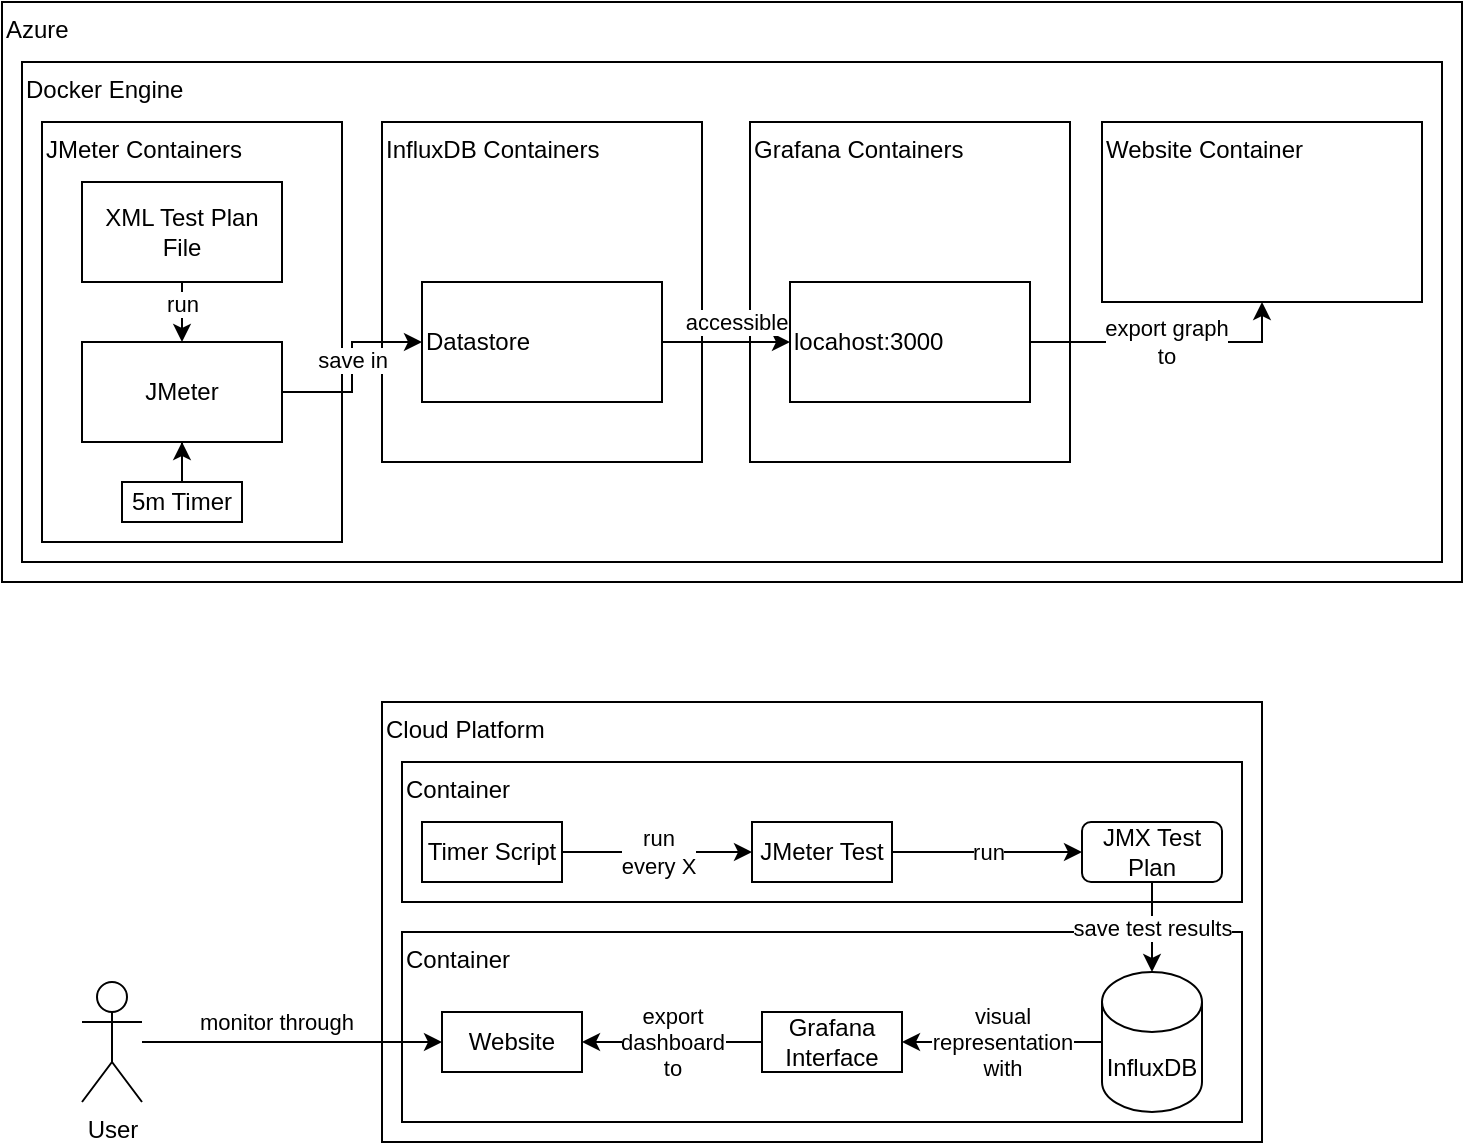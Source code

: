 <mxfile version="14.3.2" type="device"><diagram id="FBjIAQVOCefmjHm2ZZ8s" name="Page-1"><mxGraphModel dx="813" dy="435" grid="1" gridSize="10" guides="1" tooltips="1" connect="1" arrows="1" fold="1" page="1" pageScale="1" pageWidth="827" pageHeight="1169" math="0" shadow="0"><root><mxCell id="0"/><mxCell id="1" parent="0"/><mxCell id="Kw8ls5YeZ2JsLNCnkwmM-21" value="Cloud Platform" style="rounded=0;whiteSpace=wrap;html=1;align=left;verticalAlign=top;" vertex="1" parent="1"><mxGeometry x="230" y="350" width="440" height="220" as="geometry"/></mxCell><mxCell id="Kw8ls5YeZ2JsLNCnkwmM-19" value="Container" style="rounded=0;whiteSpace=wrap;html=1;align=left;verticalAlign=top;" vertex="1" parent="1"><mxGeometry x="240" y="465" width="420" height="95" as="geometry"/></mxCell><mxCell id="P9Fd57KI4j8wJs9NEDL1-2" value="Azure" style="rounded=0;whiteSpace=wrap;html=1;verticalAlign=top;align=left;" parent="1" vertex="1"><mxGeometry x="40" width="730" height="290" as="geometry"/></mxCell><mxCell id="P9Fd57KI4j8wJs9NEDL1-3" value="Docker Engine" style="rounded=0;whiteSpace=wrap;html=1;align=left;verticalAlign=top;" parent="1" vertex="1"><mxGeometry x="50" y="30" width="710" height="250" as="geometry"/></mxCell><mxCell id="P9Fd57KI4j8wJs9NEDL1-4" value="JMeter Containers" style="rounded=0;whiteSpace=wrap;html=1;align=left;verticalAlign=top;" parent="1" vertex="1"><mxGeometry x="60" y="60" width="150" height="210" as="geometry"/></mxCell><mxCell id="P9Fd57KI4j8wJs9NEDL1-5" value="InfluxDB Containers" style="rounded=0;whiteSpace=wrap;html=1;align=left;verticalAlign=top;" parent="1" vertex="1"><mxGeometry x="230" y="60" width="160" height="170" as="geometry"/></mxCell><mxCell id="P9Fd57KI4j8wJs9NEDL1-6" value="Grafana Containers" style="rounded=0;whiteSpace=wrap;html=1;align=left;verticalAlign=top;" parent="1" vertex="1"><mxGeometry x="414" y="60" width="160" height="170" as="geometry"/></mxCell><mxCell id="P9Fd57KI4j8wJs9NEDL1-10" value="save in" style="edgeStyle=orthogonalEdgeStyle;rounded=0;orthogonalLoop=1;jettySize=auto;html=1;entryX=0;entryY=0.5;entryDx=0;entryDy=0;" parent="1" source="P9Fd57KI4j8wJs9NEDL1-1" target="P9Fd57KI4j8wJs9NEDL1-12" edge="1"><mxGeometry x="0.084" relative="1" as="geometry"><mxPoint as="offset"/></mxGeometry></mxCell><mxCell id="P9Fd57KI4j8wJs9NEDL1-1" value="JMeter" style="rounded=0;whiteSpace=wrap;html=1;" parent="1" vertex="1"><mxGeometry x="80" y="170" width="100" height="50" as="geometry"/></mxCell><mxCell id="P9Fd57KI4j8wJs9NEDL1-8" style="edgeStyle=orthogonalEdgeStyle;rounded=0;orthogonalLoop=1;jettySize=auto;html=1;entryX=0.5;entryY=0;entryDx=0;entryDy=0;" parent="1" source="P9Fd57KI4j8wJs9NEDL1-7" target="P9Fd57KI4j8wJs9NEDL1-1" edge="1"><mxGeometry relative="1" as="geometry"/></mxCell><mxCell id="P9Fd57KI4j8wJs9NEDL1-11" value="run" style="edgeLabel;html=1;align=center;verticalAlign=middle;resizable=0;points=[];" parent="P9Fd57KI4j8wJs9NEDL1-8" vertex="1" connectable="0"><mxGeometry x="-0.281" relative="1" as="geometry"><mxPoint x="-0.03" y="-7.71" as="offset"/></mxGeometry></mxCell><mxCell id="P9Fd57KI4j8wJs9NEDL1-7" value="XML Test Plan File" style="rounded=0;whiteSpace=wrap;html=1;" parent="1" vertex="1"><mxGeometry x="80" y="90" width="100" height="50" as="geometry"/></mxCell><mxCell id="P9Fd57KI4j8wJs9NEDL1-14" style="edgeStyle=orthogonalEdgeStyle;rounded=0;orthogonalLoop=1;jettySize=auto;html=1;entryX=0;entryY=0.5;entryDx=0;entryDy=0;" parent="1" source="P9Fd57KI4j8wJs9NEDL1-12" target="P9Fd57KI4j8wJs9NEDL1-13" edge="1"><mxGeometry relative="1" as="geometry"/></mxCell><mxCell id="P9Fd57KI4j8wJs9NEDL1-15" value="accessible" style="edgeLabel;html=1;align=center;verticalAlign=middle;resizable=0;points=[];" parent="P9Fd57KI4j8wJs9NEDL1-14" vertex="1" connectable="0"><mxGeometry x="0.224" relative="1" as="geometry"><mxPoint x="-2.57" y="-10" as="offset"/></mxGeometry></mxCell><mxCell id="P9Fd57KI4j8wJs9NEDL1-12" value="Datastore" style="rounded=0;whiteSpace=wrap;html=1;align=left;" parent="1" vertex="1"><mxGeometry x="250" y="140" width="120" height="60" as="geometry"/></mxCell><mxCell id="P9Fd57KI4j8wJs9NEDL1-13" value="locahost:3000" style="rounded=0;whiteSpace=wrap;html=1;align=left;" parent="1" vertex="1"><mxGeometry x="434" y="140" width="120" height="60" as="geometry"/></mxCell><mxCell id="P9Fd57KI4j8wJs9NEDL1-19" value="Website Container" style="rounded=0;whiteSpace=wrap;html=1;align=left;verticalAlign=top;" parent="1" vertex="1"><mxGeometry x="590" y="60" width="160" height="90" as="geometry"/></mxCell><mxCell id="P9Fd57KI4j8wJs9NEDL1-20" value="export graph&lt;br&gt;to" style="edgeStyle=orthogonalEdgeStyle;rounded=0;orthogonalLoop=1;jettySize=auto;html=1;entryX=0.5;entryY=1;entryDx=0;entryDy=0;" parent="1" source="P9Fd57KI4j8wJs9NEDL1-13" target="P9Fd57KI4j8wJs9NEDL1-19" edge="1"><mxGeometry relative="1" as="geometry"><mxPoint x="610" y="120" as="targetPoint"/></mxGeometry></mxCell><mxCell id="P9Fd57KI4j8wJs9NEDL1-25" style="edgeStyle=orthogonalEdgeStyle;rounded=0;orthogonalLoop=1;jettySize=auto;html=1;entryX=0.5;entryY=1;entryDx=0;entryDy=0;" parent="1" source="P9Fd57KI4j8wJs9NEDL1-21" target="P9Fd57KI4j8wJs9NEDL1-1" edge="1"><mxGeometry relative="1" as="geometry"/></mxCell><mxCell id="P9Fd57KI4j8wJs9NEDL1-21" value="5m Timer" style="rounded=0;whiteSpace=wrap;html=1;align=center;verticalAlign=middle;" parent="1" vertex="1"><mxGeometry x="100" y="240" width="60" height="20" as="geometry"/></mxCell><mxCell id="Kw8ls5YeZ2JsLNCnkwmM-18" value="Container" style="rounded=0;whiteSpace=wrap;html=1;align=left;verticalAlign=top;" vertex="1" parent="1"><mxGeometry x="240" y="380" width="420" height="70" as="geometry"/></mxCell><mxCell id="Kw8ls5YeZ2JsLNCnkwmM-4" value="monitor through" style="edgeStyle=orthogonalEdgeStyle;rounded=0;orthogonalLoop=1;jettySize=auto;html=1;entryX=0;entryY=0.5;entryDx=0;entryDy=0;" edge="1" parent="1" source="Kw8ls5YeZ2JsLNCnkwmM-1" target="Kw8ls5YeZ2JsLNCnkwmM-2"><mxGeometry x="-0.111" y="10" relative="1" as="geometry"><mxPoint as="offset"/></mxGeometry></mxCell><mxCell id="Kw8ls5YeZ2JsLNCnkwmM-1" value="User" style="shape=umlActor;verticalLabelPosition=bottom;verticalAlign=top;html=1;outlineConnect=0;" vertex="1" parent="1"><mxGeometry x="80" y="490" width="30" height="60" as="geometry"/></mxCell><mxCell id="Kw8ls5YeZ2JsLNCnkwmM-2" value="Website" style="rounded=0;whiteSpace=wrap;html=1;align=center;verticalAlign=middle;" vertex="1" parent="1"><mxGeometry x="260" y="505" width="70" height="30" as="geometry"/></mxCell><mxCell id="Kw8ls5YeZ2JsLNCnkwmM-20" value="export&lt;br&gt;dashboard&lt;br&gt;to" style="edgeStyle=orthogonalEdgeStyle;rounded=0;orthogonalLoop=1;jettySize=auto;html=1;entryX=1;entryY=0.5;entryDx=0;entryDy=0;" edge="1" parent="1" source="Kw8ls5YeZ2JsLNCnkwmM-8" target="Kw8ls5YeZ2JsLNCnkwmM-2"><mxGeometry relative="1" as="geometry"/></mxCell><mxCell id="Kw8ls5YeZ2JsLNCnkwmM-8" value="Grafana&lt;br&gt;Interface" style="rounded=0;whiteSpace=wrap;html=1;align=center;verticalAlign=middle;" vertex="1" parent="1"><mxGeometry x="420" y="505" width="70" height="30" as="geometry"/></mxCell><mxCell id="Kw8ls5YeZ2JsLNCnkwmM-12" value="run" style="edgeStyle=orthogonalEdgeStyle;rounded=0;orthogonalLoop=1;jettySize=auto;html=1;entryX=0;entryY=0.5;entryDx=0;entryDy=0;" edge="1" parent="1" source="Kw8ls5YeZ2JsLNCnkwmM-10" target="Kw8ls5YeZ2JsLNCnkwmM-11"><mxGeometry relative="1" as="geometry"/></mxCell><mxCell id="Kw8ls5YeZ2JsLNCnkwmM-10" value="JMeter Test" style="rounded=0;whiteSpace=wrap;html=1;align=center;verticalAlign=middle;" vertex="1" parent="1"><mxGeometry x="415" y="410" width="70" height="30" as="geometry"/></mxCell><mxCell id="Kw8ls5YeZ2JsLNCnkwmM-13" value="save test results" style="edgeStyle=orthogonalEdgeStyle;rounded=0;orthogonalLoop=1;jettySize=auto;html=1;entryX=0.5;entryY=0;entryDx=0;entryDy=0;entryPerimeter=0;" edge="1" parent="1" source="Kw8ls5YeZ2JsLNCnkwmM-11" target="Kw8ls5YeZ2JsLNCnkwmM-14"><mxGeometry relative="1" as="geometry"><mxPoint x="679" y="505.0" as="targetPoint"/></mxGeometry></mxCell><mxCell id="Kw8ls5YeZ2JsLNCnkwmM-11" value="JMX Test Plan" style="rounded=1;whiteSpace=wrap;html=1;align=center;" vertex="1" parent="1"><mxGeometry x="580" y="410" width="70" height="30" as="geometry"/></mxCell><mxCell id="Kw8ls5YeZ2JsLNCnkwmM-15" value="visual &lt;br&gt;representation &lt;br&gt;with" style="edgeStyle=orthogonalEdgeStyle;rounded=0;orthogonalLoop=1;jettySize=auto;html=1;entryX=1;entryY=0.5;entryDx=0;entryDy=0;" edge="1" parent="1" source="Kw8ls5YeZ2JsLNCnkwmM-14" target="Kw8ls5YeZ2JsLNCnkwmM-8"><mxGeometry relative="1" as="geometry"><mxPoint as="offset"/></mxGeometry></mxCell><mxCell id="Kw8ls5YeZ2JsLNCnkwmM-14" value="InfluxDB" style="shape=cylinder3;whiteSpace=wrap;html=1;boundedLbl=1;backgroundOutline=1;size=15;align=center;" vertex="1" parent="1"><mxGeometry x="590" y="485" width="50" height="70" as="geometry"/></mxCell><mxCell id="Kw8ls5YeZ2JsLNCnkwmM-17" value="run&lt;br&gt;every X" style="edgeStyle=orthogonalEdgeStyle;rounded=0;orthogonalLoop=1;jettySize=auto;html=1;entryX=0;entryY=0.5;entryDx=0;entryDy=0;" edge="1" parent="1" source="Kw8ls5YeZ2JsLNCnkwmM-16" target="Kw8ls5YeZ2JsLNCnkwmM-10"><mxGeometry relative="1" as="geometry"/></mxCell><mxCell id="Kw8ls5YeZ2JsLNCnkwmM-16" value="Timer Script" style="rounded=0;whiteSpace=wrap;html=1;align=center;verticalAlign=middle;" vertex="1" parent="1"><mxGeometry x="250" y="410" width="70" height="30" as="geometry"/></mxCell></root></mxGraphModel></diagram></mxfile>